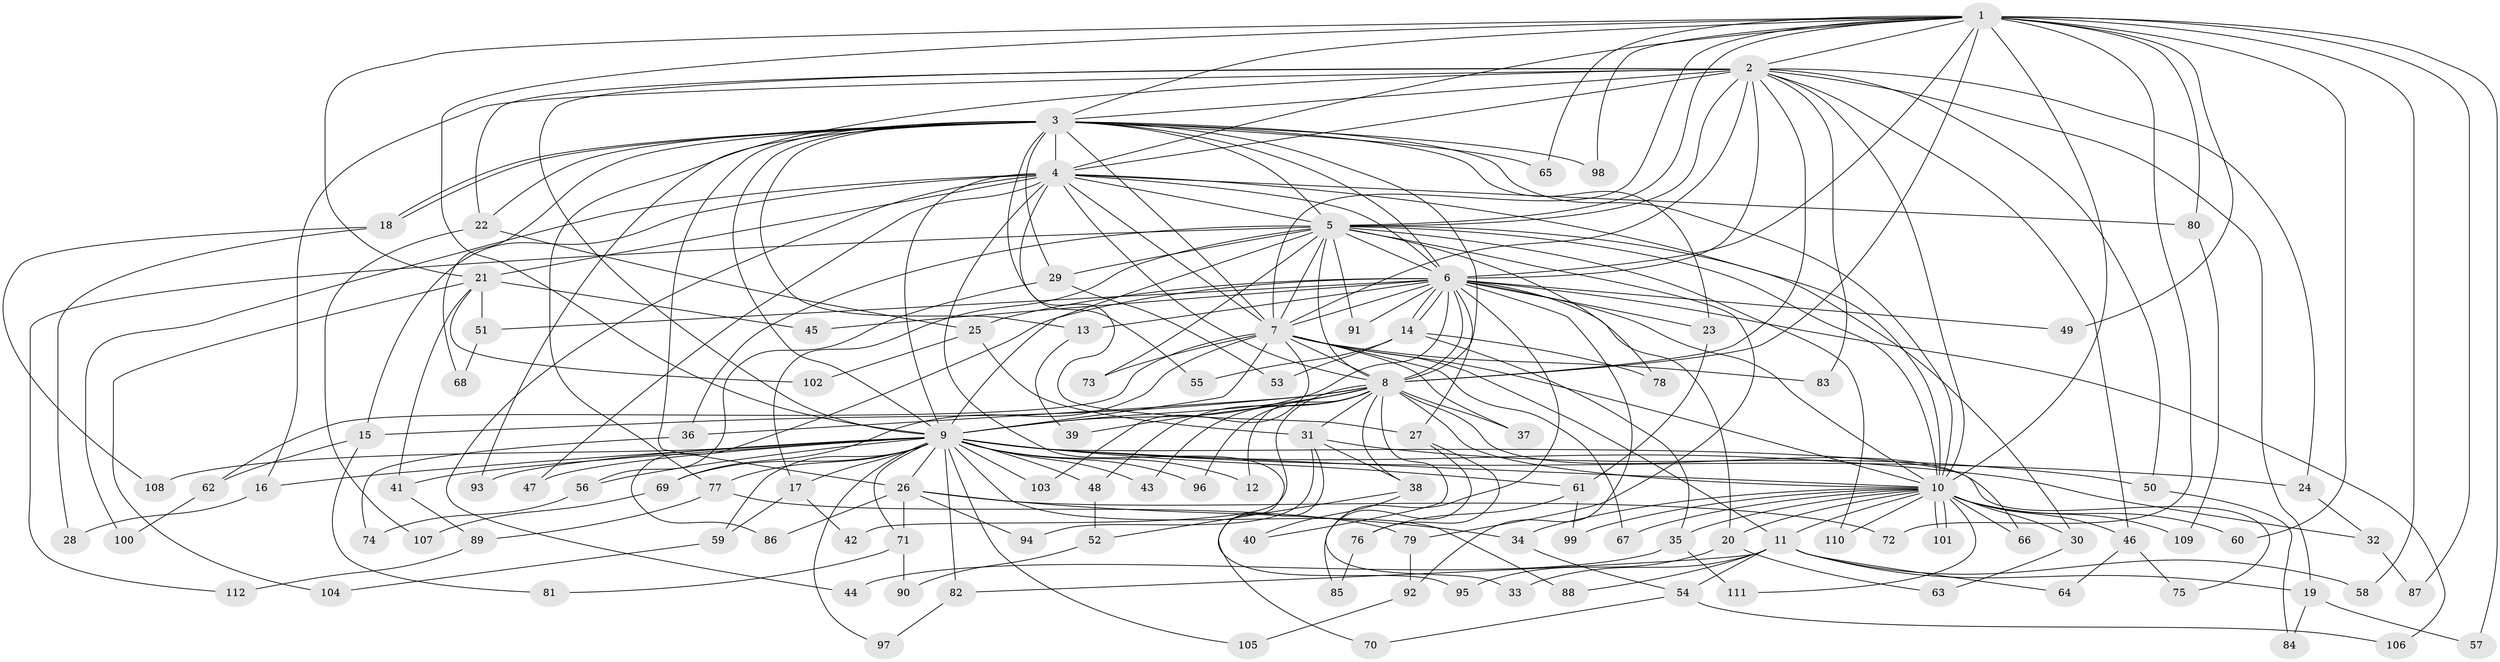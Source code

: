 // Generated by graph-tools (version 1.1) at 2025/01/03/09/25 03:01:21]
// undirected, 112 vertices, 249 edges
graph export_dot {
graph [start="1"]
  node [color=gray90,style=filled];
  1;
  2;
  3;
  4;
  5;
  6;
  7;
  8;
  9;
  10;
  11;
  12;
  13;
  14;
  15;
  16;
  17;
  18;
  19;
  20;
  21;
  22;
  23;
  24;
  25;
  26;
  27;
  28;
  29;
  30;
  31;
  32;
  33;
  34;
  35;
  36;
  37;
  38;
  39;
  40;
  41;
  42;
  43;
  44;
  45;
  46;
  47;
  48;
  49;
  50;
  51;
  52;
  53;
  54;
  55;
  56;
  57;
  58;
  59;
  60;
  61;
  62;
  63;
  64;
  65;
  66;
  67;
  68;
  69;
  70;
  71;
  72;
  73;
  74;
  75;
  76;
  77;
  78;
  79;
  80;
  81;
  82;
  83;
  84;
  85;
  86;
  87;
  88;
  89;
  90;
  91;
  92;
  93;
  94;
  95;
  96;
  97;
  98;
  99;
  100;
  101;
  102;
  103;
  104;
  105;
  106;
  107;
  108;
  109;
  110;
  111;
  112;
  1 -- 2;
  1 -- 3;
  1 -- 4;
  1 -- 5;
  1 -- 6;
  1 -- 7;
  1 -- 8;
  1 -- 9;
  1 -- 10;
  1 -- 21;
  1 -- 49;
  1 -- 57;
  1 -- 58;
  1 -- 60;
  1 -- 65;
  1 -- 72;
  1 -- 80;
  1 -- 87;
  1 -- 98;
  2 -- 3;
  2 -- 4;
  2 -- 5;
  2 -- 6;
  2 -- 7;
  2 -- 8;
  2 -- 9;
  2 -- 10;
  2 -- 16;
  2 -- 19;
  2 -- 22;
  2 -- 24;
  2 -- 46;
  2 -- 50;
  2 -- 77;
  2 -- 83;
  3 -- 4;
  3 -- 5;
  3 -- 6;
  3 -- 7;
  3 -- 8;
  3 -- 9;
  3 -- 10;
  3 -- 13;
  3 -- 18;
  3 -- 18;
  3 -- 22;
  3 -- 23;
  3 -- 26;
  3 -- 29;
  3 -- 55;
  3 -- 65;
  3 -- 68;
  3 -- 93;
  3 -- 98;
  4 -- 5;
  4 -- 6;
  4 -- 7;
  4 -- 8;
  4 -- 9;
  4 -- 10;
  4 -- 15;
  4 -- 21;
  4 -- 27;
  4 -- 44;
  4 -- 47;
  4 -- 80;
  4 -- 95;
  4 -- 100;
  5 -- 6;
  5 -- 7;
  5 -- 8;
  5 -- 9;
  5 -- 10;
  5 -- 17;
  5 -- 29;
  5 -- 30;
  5 -- 36;
  5 -- 73;
  5 -- 78;
  5 -- 79;
  5 -- 91;
  5 -- 110;
  5 -- 112;
  6 -- 7;
  6 -- 8;
  6 -- 9;
  6 -- 10;
  6 -- 13;
  6 -- 14;
  6 -- 14;
  6 -- 20;
  6 -- 23;
  6 -- 25;
  6 -- 27;
  6 -- 45;
  6 -- 49;
  6 -- 51;
  6 -- 85;
  6 -- 86;
  6 -- 91;
  6 -- 92;
  6 -- 106;
  7 -- 8;
  7 -- 9;
  7 -- 10;
  7 -- 11;
  7 -- 37;
  7 -- 62;
  7 -- 67;
  7 -- 69;
  7 -- 73;
  7 -- 83;
  7 -- 103;
  8 -- 9;
  8 -- 10;
  8 -- 12;
  8 -- 15;
  8 -- 31;
  8 -- 36;
  8 -- 37;
  8 -- 38;
  8 -- 39;
  8 -- 40;
  8 -- 42;
  8 -- 43;
  8 -- 48;
  8 -- 66;
  8 -- 96;
  9 -- 10;
  9 -- 12;
  9 -- 16;
  9 -- 17;
  9 -- 24;
  9 -- 26;
  9 -- 32;
  9 -- 41;
  9 -- 43;
  9 -- 47;
  9 -- 48;
  9 -- 56;
  9 -- 59;
  9 -- 61;
  9 -- 69;
  9 -- 71;
  9 -- 75;
  9 -- 77;
  9 -- 82;
  9 -- 88;
  9 -- 93;
  9 -- 96;
  9 -- 97;
  9 -- 103;
  9 -- 105;
  9 -- 108;
  10 -- 11;
  10 -- 20;
  10 -- 30;
  10 -- 34;
  10 -- 35;
  10 -- 46;
  10 -- 60;
  10 -- 66;
  10 -- 67;
  10 -- 99;
  10 -- 101;
  10 -- 101;
  10 -- 109;
  10 -- 110;
  10 -- 111;
  11 -- 19;
  11 -- 33;
  11 -- 54;
  11 -- 58;
  11 -- 64;
  11 -- 82;
  11 -- 88;
  13 -- 39;
  14 -- 35;
  14 -- 53;
  14 -- 55;
  14 -- 78;
  15 -- 62;
  15 -- 81;
  16 -- 28;
  17 -- 42;
  17 -- 59;
  18 -- 28;
  18 -- 108;
  19 -- 57;
  19 -- 84;
  20 -- 63;
  20 -- 95;
  21 -- 41;
  21 -- 45;
  21 -- 51;
  21 -- 102;
  21 -- 104;
  22 -- 25;
  22 -- 107;
  23 -- 61;
  24 -- 32;
  25 -- 31;
  25 -- 102;
  26 -- 34;
  26 -- 71;
  26 -- 72;
  26 -- 86;
  26 -- 94;
  27 -- 33;
  27 -- 76;
  29 -- 53;
  29 -- 56;
  30 -- 63;
  31 -- 38;
  31 -- 50;
  31 -- 70;
  31 -- 94;
  32 -- 87;
  34 -- 54;
  35 -- 44;
  35 -- 111;
  36 -- 74;
  38 -- 40;
  38 -- 52;
  41 -- 89;
  46 -- 64;
  46 -- 75;
  48 -- 52;
  50 -- 84;
  51 -- 68;
  52 -- 90;
  54 -- 70;
  54 -- 106;
  56 -- 74;
  59 -- 104;
  61 -- 76;
  61 -- 99;
  62 -- 100;
  69 -- 107;
  71 -- 81;
  71 -- 90;
  76 -- 85;
  77 -- 79;
  77 -- 89;
  79 -- 92;
  80 -- 109;
  82 -- 97;
  89 -- 112;
  92 -- 105;
}

